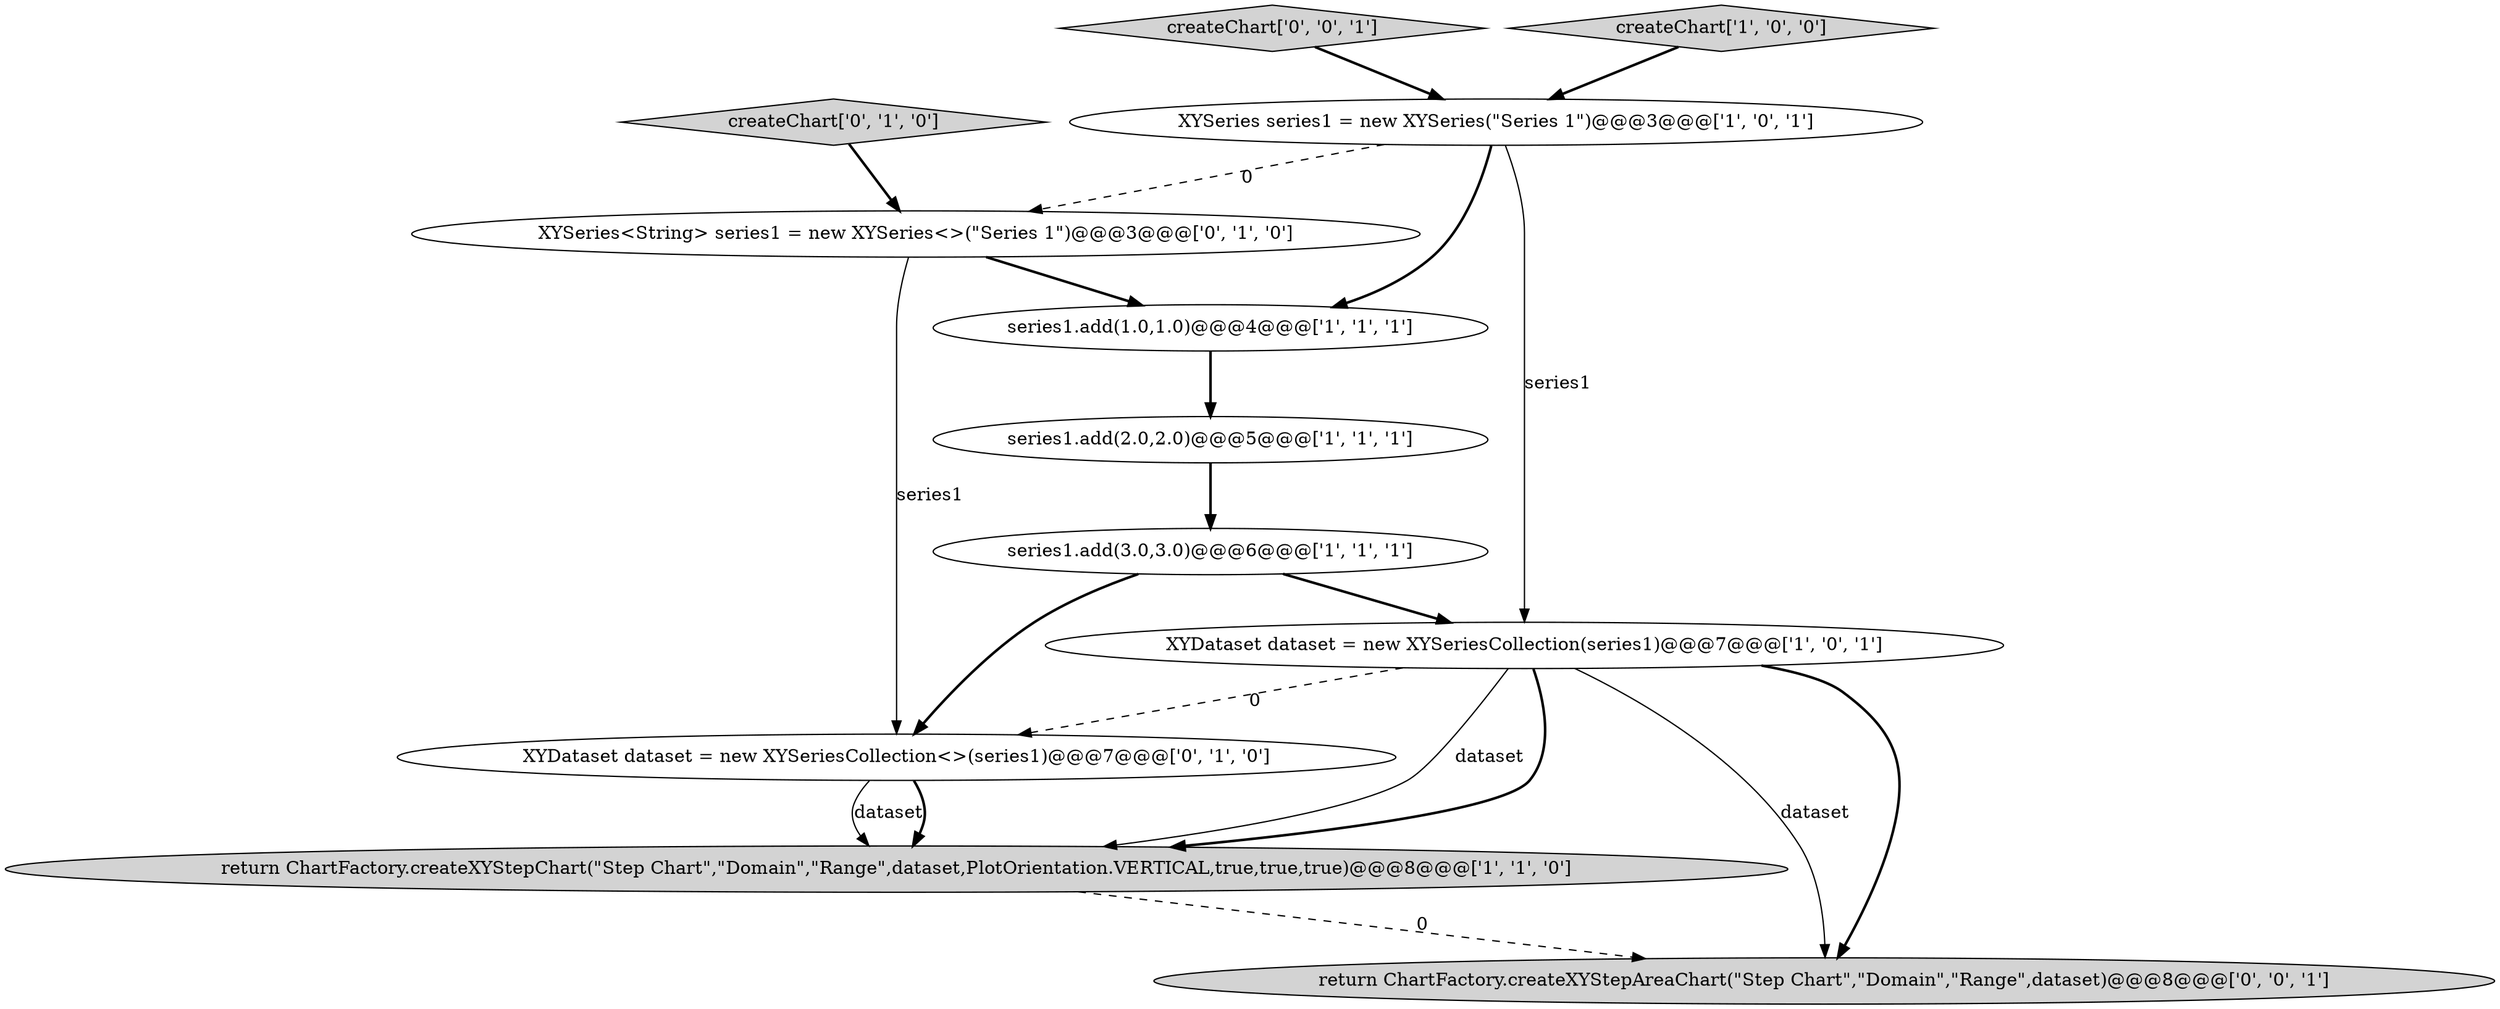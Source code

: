 digraph {
9 [style = filled, label = "createChart['0', '1', '0']", fillcolor = lightgray, shape = diamond image = "AAA0AAABBB2BBB"];
10 [style = filled, label = "return ChartFactory.createXYStepAreaChart(\"Step Chart\",\"Domain\",\"Range\",dataset)@@@8@@@['0', '0', '1']", fillcolor = lightgray, shape = ellipse image = "AAA0AAABBB3BBB"];
0 [style = filled, label = "series1.add(1.0,1.0)@@@4@@@['1', '1', '1']", fillcolor = white, shape = ellipse image = "AAA0AAABBB1BBB"];
8 [style = filled, label = "XYDataset dataset = new XYSeriesCollection<>(series1)@@@7@@@['0', '1', '0']", fillcolor = white, shape = ellipse image = "AAA1AAABBB2BBB"];
5 [style = filled, label = "series1.add(3.0,3.0)@@@6@@@['1', '1', '1']", fillcolor = white, shape = ellipse image = "AAA0AAABBB1BBB"];
2 [style = filled, label = "XYSeries series1 = new XYSeries(\"Series 1\")@@@3@@@['1', '0', '1']", fillcolor = white, shape = ellipse image = "AAA0AAABBB1BBB"];
11 [style = filled, label = "createChart['0', '0', '1']", fillcolor = lightgray, shape = diamond image = "AAA0AAABBB3BBB"];
6 [style = filled, label = "createChart['1', '0', '0']", fillcolor = lightgray, shape = diamond image = "AAA0AAABBB1BBB"];
4 [style = filled, label = "return ChartFactory.createXYStepChart(\"Step Chart\",\"Domain\",\"Range\",dataset,PlotOrientation.VERTICAL,true,true,true)@@@8@@@['1', '1', '0']", fillcolor = lightgray, shape = ellipse image = "AAA0AAABBB1BBB"];
7 [style = filled, label = "XYSeries<String> series1 = new XYSeries<>(\"Series 1\")@@@3@@@['0', '1', '0']", fillcolor = white, shape = ellipse image = "AAA1AAABBB2BBB"];
1 [style = filled, label = "XYDataset dataset = new XYSeriesCollection(series1)@@@7@@@['1', '0', '1']", fillcolor = white, shape = ellipse image = "AAA0AAABBB1BBB"];
3 [style = filled, label = "series1.add(2.0,2.0)@@@5@@@['1', '1', '1']", fillcolor = white, shape = ellipse image = "AAA0AAABBB1BBB"];
1->4 [style = solid, label="dataset"];
4->10 [style = dashed, label="0"];
2->7 [style = dashed, label="0"];
2->0 [style = bold, label=""];
7->8 [style = solid, label="series1"];
1->8 [style = dashed, label="0"];
5->8 [style = bold, label=""];
0->3 [style = bold, label=""];
1->10 [style = bold, label=""];
8->4 [style = solid, label="dataset"];
8->4 [style = bold, label=""];
7->0 [style = bold, label=""];
2->1 [style = solid, label="series1"];
1->10 [style = solid, label="dataset"];
3->5 [style = bold, label=""];
11->2 [style = bold, label=""];
6->2 [style = bold, label=""];
9->7 [style = bold, label=""];
1->4 [style = bold, label=""];
5->1 [style = bold, label=""];
}
